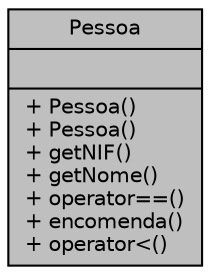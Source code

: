digraph "Pessoa"
{
 // LATEX_PDF_SIZE
  edge [fontname="Helvetica",fontsize="10",labelfontname="Helvetica",labelfontsize="10"];
  node [fontname="Helvetica",fontsize="10",shape=record];
  Node1 [label="{Pessoa\n||+ Pessoa()\l+ Pessoa()\l+ getNIF()\l+ getNome()\l+ operator==()\l+ encomenda()\l+ operator\<()\l}",height=0.2,width=0.4,color="black", fillcolor="grey75", style="filled", fontcolor="black",tooltip=" "];
}
